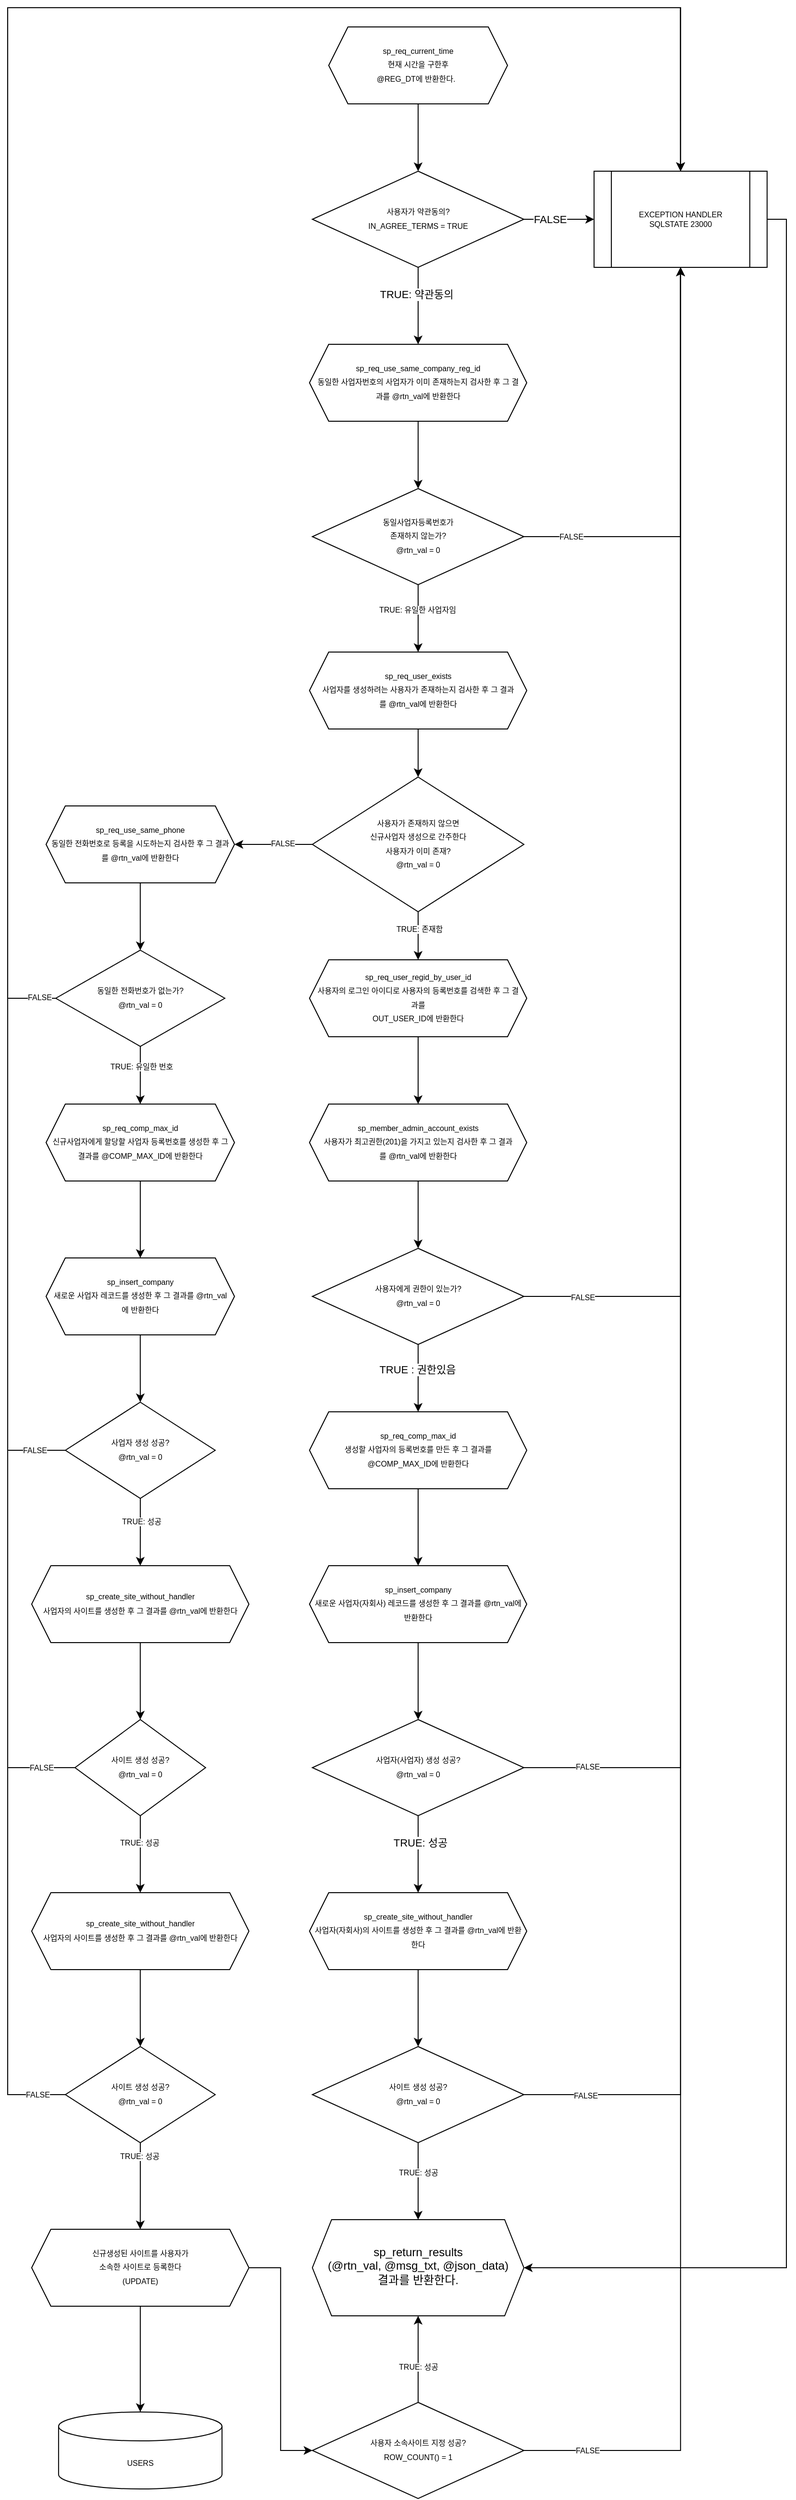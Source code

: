 <mxfile version="16.5.6" type="device"><diagram id="GoSXiqhEjkwd7hs7oLC1" name="Page-1"><mxGraphModel dx="4037" dy="7043" grid="1" gridSize="10" guides="1" tooltips="1" connect="1" arrows="1" fold="1" page="1" pageScale="1" pageWidth="827" pageHeight="1169" math="0" shadow="0"><root><mxCell id="0"/><mxCell id="1" parent="0"/><mxCell id="nqFcclDZsv5z8-_tzMHj-1" value="" style="edgeStyle=orthogonalEdgeStyle;rounded=0;orthogonalLoop=1;jettySize=auto;html=1;fontSize=8;entryX=0.5;entryY=0;entryDx=0;entryDy=0;" edge="1" parent="1" source="nqFcclDZsv5z8-_tzMHj-2" target="nqFcclDZsv5z8-_tzMHj-7"><mxGeometry relative="1" as="geometry"/></mxCell><mxCell id="nqFcclDZsv5z8-_tzMHj-2" value="&lt;span style=&quot;font-size: 8px&quot;&gt;sp_req_current_time&lt;/span&gt;&lt;br style=&quot;font-size: 8px&quot;&gt;&lt;span style=&quot;font-size: 8px&quot;&gt;현재 시간을 구한후&lt;/span&gt;&lt;br style=&quot;font-size: 8px&quot;&gt;&lt;span style=&quot;font-size: 8px&quot;&gt;@REG_DT에 반환한다.&amp;nbsp;&amp;nbsp;&lt;/span&gt;" style="shape=hexagon;perimeter=hexagonPerimeter2;whiteSpace=wrap;html=1;fixedSize=1;shadow=0;strokeWidth=1;spacing=6;spacingTop=-4;" vertex="1" parent="1"><mxGeometry x="-486.07" y="-3460" width="186" height="80" as="geometry"/></mxCell><mxCell id="nqFcclDZsv5z8-_tzMHj-3" value="" style="edgeStyle=orthogonalEdgeStyle;rounded=0;orthogonalLoop=1;jettySize=auto;html=1;entryX=0.5;entryY=0;entryDx=0;entryDy=0;" edge="1" parent="1" source="nqFcclDZsv5z8-_tzMHj-7" target="nqFcclDZsv5z8-_tzMHj-12"><mxGeometry relative="1" as="geometry"><mxPoint x="-360.07" y="-3150" as="targetPoint"/></mxGeometry></mxCell><mxCell id="nqFcclDZsv5z8-_tzMHj-4" value="TRUE: 약관동의" style="edgeLabel;html=1;align=center;verticalAlign=middle;resizable=0;points=[];" vertex="1" connectable="0" parent="nqFcclDZsv5z8-_tzMHj-3"><mxGeometry x="-0.298" y="-2" relative="1" as="geometry"><mxPoint as="offset"/></mxGeometry></mxCell><mxCell id="nqFcclDZsv5z8-_tzMHj-5" value="" style="edgeStyle=orthogonalEdgeStyle;rounded=0;orthogonalLoop=1;jettySize=auto;html=1;" edge="1" parent="1" source="nqFcclDZsv5z8-_tzMHj-7" target="nqFcclDZsv5z8-_tzMHj-9"><mxGeometry relative="1" as="geometry"><Array as="points"><mxPoint x="-260.07" y="-3260"/><mxPoint x="-260.07" y="-3260"/></Array></mxGeometry></mxCell><mxCell id="nqFcclDZsv5z8-_tzMHj-6" value="FALSE" style="edgeLabel;html=1;align=center;verticalAlign=middle;resizable=0;points=[];" vertex="1" connectable="0" parent="nqFcclDZsv5z8-_tzMHj-5"><mxGeometry x="-0.279" relative="1" as="geometry"><mxPoint as="offset"/></mxGeometry></mxCell><mxCell id="nqFcclDZsv5z8-_tzMHj-7" value="&lt;font style=&quot;font-size: 8px&quot;&gt;사용자가 약관동의?&lt;br&gt;IN_AGREE_TERMS = TRUE&lt;/font&gt;" style="rhombus;whiteSpace=wrap;html=1;shadow=0;strokeWidth=1;spacing=6;spacingTop=-4;" vertex="1" parent="1"><mxGeometry x="-503.07" y="-3310" width="220" height="100" as="geometry"/></mxCell><mxCell id="nqFcclDZsv5z8-_tzMHj-8" style="edgeStyle=orthogonalEdgeStyle;rounded=0;orthogonalLoop=1;jettySize=auto;html=1;exitX=1;exitY=0.5;exitDx=0;exitDy=0;entryX=1;entryY=0.5;entryDx=0;entryDy=0;fontSize=8;" edge="1" parent="1" source="nqFcclDZsv5z8-_tzMHj-9" target="nqFcclDZsv5z8-_tzMHj-10"><mxGeometry relative="1" as="geometry"><Array as="points"><mxPoint x="-10" y="-3260"/><mxPoint x="-10" y="-1130"/></Array></mxGeometry></mxCell><mxCell id="nqFcclDZsv5z8-_tzMHj-9" value="EXCEPTION HANDLER&lt;br&gt;SQLSTATE 23000" style="shape=process;whiteSpace=wrap;html=1;backgroundOutline=1;fontSize=8;" vertex="1" parent="1"><mxGeometry x="-210.07" y="-3310" width="180" height="100" as="geometry"/></mxCell><mxCell id="nqFcclDZsv5z8-_tzMHj-10" value="sp_return_results&lt;br&gt;(@rtn_val, @msg_txt, @json_data)&lt;br&gt;결과를 반환한다." style="shape=hexagon;perimeter=hexagonPerimeter2;whiteSpace=wrap;html=1;fixedSize=1;shadow=0;strokeWidth=1;spacing=6;spacingTop=-4;" vertex="1" parent="1"><mxGeometry x="-503.07" y="-1180" width="220" height="100" as="geometry"/></mxCell><mxCell id="nqFcclDZsv5z8-_tzMHj-11" value="" style="edgeStyle=orthogonalEdgeStyle;rounded=0;orthogonalLoop=1;jettySize=auto;html=1;" edge="1" parent="1" source="nqFcclDZsv5z8-_tzMHj-12" target="nqFcclDZsv5z8-_tzMHj-17"><mxGeometry relative="1" as="geometry"/></mxCell><mxCell id="nqFcclDZsv5z8-_tzMHj-12" value="&lt;span style=&quot;font-size: 8px&quot;&gt;sp_req_use_same_company_reg_id&lt;/span&gt;&lt;br style=&quot;font-size: 8px&quot;&gt;&lt;span style=&quot;font-size: 8px&quot;&gt;동일한 사업자번호의 사업자가 이미 존재하는지 검사한 후 그 결과를&amp;nbsp;@rtn_val에 반환한다&lt;/span&gt;" style="shape=hexagon;perimeter=hexagonPerimeter2;whiteSpace=wrap;html=1;fixedSize=1;shadow=0;strokeWidth=1;spacing=6;spacingTop=-4;" vertex="1" parent="1"><mxGeometry x="-506.07" y="-3130" width="226" height="80" as="geometry"/></mxCell><mxCell id="nqFcclDZsv5z8-_tzMHj-13" style="edgeStyle=orthogonalEdgeStyle;rounded=0;orthogonalLoop=1;jettySize=auto;html=1;entryX=0.5;entryY=1;entryDx=0;entryDy=0;fontSize=8;" edge="1" parent="1" source="nqFcclDZsv5z8-_tzMHj-17" target="nqFcclDZsv5z8-_tzMHj-9"><mxGeometry relative="1" as="geometry"/></mxCell><mxCell id="nqFcclDZsv5z8-_tzMHj-14" value="FALSE" style="edgeLabel;html=1;align=center;verticalAlign=middle;resizable=0;points=[];fontSize=8;" vertex="1" connectable="0" parent="nqFcclDZsv5z8-_tzMHj-13"><mxGeometry x="-0.782" relative="1" as="geometry"><mxPoint as="offset"/></mxGeometry></mxCell><mxCell id="nqFcclDZsv5z8-_tzMHj-15" value="" style="edgeStyle=orthogonalEdgeStyle;rounded=0;orthogonalLoop=1;jettySize=auto;html=1;fontSize=8;" edge="1" parent="1" source="nqFcclDZsv5z8-_tzMHj-17" target="nqFcclDZsv5z8-_tzMHj-19"><mxGeometry relative="1" as="geometry"/></mxCell><mxCell id="nqFcclDZsv5z8-_tzMHj-16" value="TRUE: 유일한 사업자임" style="edgeLabel;html=1;align=center;verticalAlign=middle;resizable=0;points=[];fontSize=8;" vertex="1" connectable="0" parent="nqFcclDZsv5z8-_tzMHj-15"><mxGeometry x="-0.258" y="-1" relative="1" as="geometry"><mxPoint as="offset"/></mxGeometry></mxCell><mxCell id="nqFcclDZsv5z8-_tzMHj-17" value="&lt;font style=&quot;font-size: 8px&quot;&gt;동일사업자등록번호가&lt;br&gt;존재하지 않는가?&lt;br&gt;@rtn_val = 0&lt;/font&gt;" style="rhombus;whiteSpace=wrap;html=1;shadow=0;strokeWidth=1;spacing=6;spacingTop=-4;" vertex="1" parent="1"><mxGeometry x="-503.07" y="-2980" width="220" height="100" as="geometry"/></mxCell><mxCell id="nqFcclDZsv5z8-_tzMHj-18" value="" style="edgeStyle=orthogonalEdgeStyle;rounded=0;orthogonalLoop=1;jettySize=auto;html=1;fontSize=8;" edge="1" parent="1" source="nqFcclDZsv5z8-_tzMHj-19" target="nqFcclDZsv5z8-_tzMHj-24"><mxGeometry relative="1" as="geometry"/></mxCell><mxCell id="nqFcclDZsv5z8-_tzMHj-19" value="&lt;span style=&quot;font-size: 8px&quot;&gt;sp_req_user_exists&lt;/span&gt;&lt;br style=&quot;font-size: 8px&quot;&gt;&lt;span style=&quot;font-size: 8px&quot;&gt;사업자를 생성하려는 사용자가 존재하는지 검사한 후 그 결과를&amp;nbsp;&lt;/span&gt;&lt;span style=&quot;font-size: 8px&quot;&gt;@rtn_val에 반환한다&lt;/span&gt;" style="shape=hexagon;perimeter=hexagonPerimeter2;whiteSpace=wrap;html=1;fixedSize=1;shadow=0;strokeWidth=1;spacing=6;spacingTop=-4;" vertex="1" parent="1"><mxGeometry x="-506.07" y="-2810" width="226" height="80" as="geometry"/></mxCell><mxCell id="nqFcclDZsv5z8-_tzMHj-20" value="" style="edgeStyle=orthogonalEdgeStyle;rounded=0;orthogonalLoop=1;jettySize=auto;html=1;fontSize=8;" edge="1" parent="1" source="nqFcclDZsv5z8-_tzMHj-24" target="nqFcclDZsv5z8-_tzMHj-26"><mxGeometry relative="1" as="geometry"/></mxCell><mxCell id="nqFcclDZsv5z8-_tzMHj-21" value="TRUE: 존재함" style="edgeLabel;html=1;align=center;verticalAlign=middle;resizable=0;points=[];fontSize=8;" vertex="1" connectable="0" parent="nqFcclDZsv5z8-_tzMHj-20"><mxGeometry x="-0.31" relative="1" as="geometry"><mxPoint x="1" as="offset"/></mxGeometry></mxCell><mxCell id="nqFcclDZsv5z8-_tzMHj-22" value="" style="edgeStyle=orthogonalEdgeStyle;rounded=0;orthogonalLoop=1;jettySize=auto;html=1;fontSize=8;" edge="1" parent="1" source="nqFcclDZsv5z8-_tzMHj-24" target="nqFcclDZsv5z8-_tzMHj-49"><mxGeometry relative="1" as="geometry"/></mxCell><mxCell id="nqFcclDZsv5z8-_tzMHj-23" value="FALSE" style="edgeLabel;html=1;align=center;verticalAlign=middle;resizable=0;points=[];fontSize=8;" vertex="1" connectable="0" parent="nqFcclDZsv5z8-_tzMHj-22"><mxGeometry x="-0.22" y="-1" relative="1" as="geometry"><mxPoint as="offset"/></mxGeometry></mxCell><mxCell id="nqFcclDZsv5z8-_tzMHj-24" value="&lt;span style=&quot;font-size: 8px&quot;&gt;사용자가 존재하지 않으면&lt;br&gt;신규사업자 생성으로 간주한다&lt;/span&gt;&lt;span style=&quot;font-size: 8px&quot;&gt;&lt;br&gt;사용자가 이미 존재?&lt;/span&gt;&lt;br&gt;&lt;span style=&quot;font-size: 8px&quot;&gt;@rtn_val = 0&lt;/span&gt;" style="rhombus;whiteSpace=wrap;html=1;shadow=0;strokeWidth=1;spacing=6;spacingTop=-4;" vertex="1" parent="1"><mxGeometry x="-503.07" y="-2680" width="220" height="140" as="geometry"/></mxCell><mxCell id="nqFcclDZsv5z8-_tzMHj-25" value="" style="edgeStyle=orthogonalEdgeStyle;rounded=0;orthogonalLoop=1;jettySize=auto;html=1;fontSize=8;" edge="1" parent="1" source="nqFcclDZsv5z8-_tzMHj-26" target="nqFcclDZsv5z8-_tzMHj-28"><mxGeometry relative="1" as="geometry"/></mxCell><mxCell id="nqFcclDZsv5z8-_tzMHj-26" value="&lt;span style=&quot;font-size: 8px&quot;&gt;sp_req_user_regid_by_user_id&lt;/span&gt;&lt;br style=&quot;font-size: 8px&quot;&gt;&lt;span style=&quot;font-size: 8px&quot;&gt;사용자의 로그인 아이디로 사용자의 등록번호를 검색한 후 그 결과를&lt;br&gt;OUT_USER_ID에 반환한다&lt;/span&gt;" style="shape=hexagon;perimeter=hexagonPerimeter2;whiteSpace=wrap;html=1;fixedSize=1;shadow=0;strokeWidth=1;spacing=6;spacingTop=-4;" vertex="1" parent="1"><mxGeometry x="-506.07" y="-2490" width="226" height="80" as="geometry"/></mxCell><mxCell id="nqFcclDZsv5z8-_tzMHj-27" value="" style="edgeStyle=orthogonalEdgeStyle;rounded=0;orthogonalLoop=1;jettySize=auto;html=1;fontSize=8;" edge="1" parent="1" source="nqFcclDZsv5z8-_tzMHj-28" target="nqFcclDZsv5z8-_tzMHj-32"><mxGeometry relative="1" as="geometry"/></mxCell><mxCell id="nqFcclDZsv5z8-_tzMHj-28" value="&lt;span style=&quot;font-size: 8px&quot;&gt;sp_member_admin_account_exists&lt;/span&gt;&lt;br style=&quot;font-size: 8px&quot;&gt;&lt;span style=&quot;font-size: 8px&quot;&gt;사용자가 최고권한(201)을 가지고 있는지 검사한 후 그 결과를&amp;nbsp;@rtn_val에 반환한다&lt;/span&gt;" style="shape=hexagon;perimeter=hexagonPerimeter2;whiteSpace=wrap;html=1;fixedSize=1;shadow=0;strokeWidth=1;spacing=6;spacingTop=-4;" vertex="1" parent="1"><mxGeometry x="-506.07" y="-2340" width="226" height="80" as="geometry"/></mxCell><mxCell id="nqFcclDZsv5z8-_tzMHj-29" style="edgeStyle=orthogonalEdgeStyle;rounded=0;orthogonalLoop=1;jettySize=auto;html=1;exitX=1;exitY=0.5;exitDx=0;exitDy=0;fontSize=8;" edge="1" parent="1" source="nqFcclDZsv5z8-_tzMHj-32" target="nqFcclDZsv5z8-_tzMHj-9"><mxGeometry relative="1" as="geometry"/></mxCell><mxCell id="nqFcclDZsv5z8-_tzMHj-30" value="FALSE" style="edgeLabel;html=1;align=center;verticalAlign=middle;resizable=0;points=[];fontSize=8;" vertex="1" connectable="0" parent="nqFcclDZsv5z8-_tzMHj-29"><mxGeometry x="-0.901" relative="1" as="geometry"><mxPoint y="1" as="offset"/></mxGeometry></mxCell><mxCell id="nqFcclDZsv5z8-_tzMHj-31" value="" style="edgeStyle=orthogonalEdgeStyle;rounded=0;orthogonalLoop=1;jettySize=auto;html=1;fontSize=8;" edge="1" parent="1" source="nqFcclDZsv5z8-_tzMHj-32" target="nqFcclDZsv5z8-_tzMHj-34"><mxGeometry relative="1" as="geometry"/></mxCell><mxCell id="nqFcclDZsv5z8-_tzMHj-87" value="TRUE : 권한있음" style="edgeLabel;html=1;align=center;verticalAlign=middle;resizable=0;points=[];" vertex="1" connectable="0" parent="nqFcclDZsv5z8-_tzMHj-31"><mxGeometry x="-0.276" y="-1" relative="1" as="geometry"><mxPoint as="offset"/></mxGeometry></mxCell><mxCell id="nqFcclDZsv5z8-_tzMHj-32" value="&lt;span style=&quot;font-size: 8px&quot;&gt;사용자에게 권한이 있는가?&lt;/span&gt;&lt;br&gt;&lt;span style=&quot;font-size: 8px&quot;&gt;@rtn_val = 0&lt;/span&gt;" style="rhombus;whiteSpace=wrap;html=1;shadow=0;strokeWidth=1;spacing=6;spacingTop=-4;" vertex="1" parent="1"><mxGeometry x="-503.07" y="-2190" width="220" height="100" as="geometry"/></mxCell><mxCell id="nqFcclDZsv5z8-_tzMHj-33" value="" style="edgeStyle=orthogonalEdgeStyle;rounded=0;orthogonalLoop=1;jettySize=auto;html=1;fontSize=8;" edge="1" parent="1" source="nqFcclDZsv5z8-_tzMHj-34" target="nqFcclDZsv5z8-_tzMHj-36"><mxGeometry relative="1" as="geometry"/></mxCell><mxCell id="nqFcclDZsv5z8-_tzMHj-34" value="&lt;span style=&quot;font-size: 8px&quot;&gt;sp_req_comp_max_id&lt;/span&gt;&lt;br style=&quot;font-size: 8px&quot;&gt;&lt;span style=&quot;font-size: 8px&quot;&gt;생성할 사업자의 등록번호를 만든 후 그 결과를 @COMP_MAX_ID에 반환한다&lt;/span&gt;" style="shape=hexagon;perimeter=hexagonPerimeter2;whiteSpace=wrap;html=1;fixedSize=1;shadow=0;strokeWidth=1;spacing=6;spacingTop=-4;" vertex="1" parent="1"><mxGeometry x="-506.07" y="-2020" width="226" height="80" as="geometry"/></mxCell><mxCell id="nqFcclDZsv5z8-_tzMHj-35" value="" style="edgeStyle=orthogonalEdgeStyle;rounded=0;orthogonalLoop=1;jettySize=auto;html=1;fontSize=8;" edge="1" parent="1" source="nqFcclDZsv5z8-_tzMHj-36" target="nqFcclDZsv5z8-_tzMHj-40"><mxGeometry relative="1" as="geometry"/></mxCell><mxCell id="nqFcclDZsv5z8-_tzMHj-36" value="&lt;span style=&quot;font-size: 8px&quot;&gt;sp_insert_company&lt;/span&gt;&lt;br style=&quot;font-size: 8px&quot;&gt;&lt;span style=&quot;font-size: 8px&quot;&gt;새로운 사업자(자회사) 레코드를 생성한 후 그 결과를&amp;nbsp;&lt;/span&gt;&lt;span style=&quot;font-size: 8px&quot;&gt;@rtn_val에 반환한다&lt;/span&gt;" style="shape=hexagon;perimeter=hexagonPerimeter2;whiteSpace=wrap;html=1;fixedSize=1;shadow=0;strokeWidth=1;spacing=6;spacingTop=-4;" vertex="1" parent="1"><mxGeometry x="-506.07" y="-1860" width="226" height="80" as="geometry"/></mxCell><mxCell id="nqFcclDZsv5z8-_tzMHj-37" style="edgeStyle=orthogonalEdgeStyle;rounded=0;orthogonalLoop=1;jettySize=auto;html=1;exitX=1;exitY=0.5;exitDx=0;exitDy=0;fontSize=8;" edge="1" parent="1" source="nqFcclDZsv5z8-_tzMHj-40" target="nqFcclDZsv5z8-_tzMHj-9"><mxGeometry relative="1" as="geometry"/></mxCell><mxCell id="nqFcclDZsv5z8-_tzMHj-38" value="FALSE" style="edgeLabel;html=1;align=center;verticalAlign=middle;resizable=0;points=[];fontSize=8;" vertex="1" connectable="0" parent="nqFcclDZsv5z8-_tzMHj-37"><mxGeometry x="-0.924" y="1" relative="1" as="geometry"><mxPoint as="offset"/></mxGeometry></mxCell><mxCell id="nqFcclDZsv5z8-_tzMHj-39" value="" style="edgeStyle=orthogonalEdgeStyle;rounded=0;orthogonalLoop=1;jettySize=auto;html=1;fontSize=8;" edge="1" parent="1" source="nqFcclDZsv5z8-_tzMHj-40" target="nqFcclDZsv5z8-_tzMHj-42"><mxGeometry relative="1" as="geometry"/></mxCell><mxCell id="nqFcclDZsv5z8-_tzMHj-88" value="TRUE: 성공" style="edgeLabel;html=1;align=center;verticalAlign=middle;resizable=0;points=[];" vertex="1" connectable="0" parent="nqFcclDZsv5z8-_tzMHj-39"><mxGeometry x="-0.296" y="2" relative="1" as="geometry"><mxPoint as="offset"/></mxGeometry></mxCell><mxCell id="nqFcclDZsv5z8-_tzMHj-40" value="&lt;span style=&quot;font-size: 8px&quot;&gt;사업자(사업자) 생성 성공?&lt;/span&gt;&lt;br&gt;&lt;span style=&quot;font-size: 8px&quot;&gt;@rtn_val = 0&lt;/span&gt;" style="rhombus;whiteSpace=wrap;html=1;shadow=0;strokeWidth=1;spacing=6;spacingTop=-4;" vertex="1" parent="1"><mxGeometry x="-503.07" y="-1700" width="220" height="100" as="geometry"/></mxCell><mxCell id="nqFcclDZsv5z8-_tzMHj-41" value="" style="edgeStyle=orthogonalEdgeStyle;rounded=0;orthogonalLoop=1;jettySize=auto;html=1;fontSize=8;" edge="1" parent="1" source="nqFcclDZsv5z8-_tzMHj-42" target="nqFcclDZsv5z8-_tzMHj-47"><mxGeometry relative="1" as="geometry"/></mxCell><mxCell id="nqFcclDZsv5z8-_tzMHj-42" value="&lt;span style=&quot;font-size: 8px&quot;&gt;sp_create_site_without_handler&lt;/span&gt;&lt;br style=&quot;font-size: 8px&quot;&gt;&lt;span style=&quot;font-size: 8px&quot;&gt;사업자(자회사)의 사이트를 생성한 후 그 결과를 @rtn_val에 반환한다&lt;/span&gt;" style="shape=hexagon;perimeter=hexagonPerimeter2;whiteSpace=wrap;html=1;fixedSize=1;shadow=0;strokeWidth=1;spacing=6;spacingTop=-4;" vertex="1" parent="1"><mxGeometry x="-506.07" y="-1520" width="226" height="80" as="geometry"/></mxCell><mxCell id="nqFcclDZsv5z8-_tzMHj-43" style="edgeStyle=orthogonalEdgeStyle;rounded=0;orthogonalLoop=1;jettySize=auto;html=1;fontSize=8;" edge="1" parent="1" source="nqFcclDZsv5z8-_tzMHj-47" target="nqFcclDZsv5z8-_tzMHj-9"><mxGeometry relative="1" as="geometry"/></mxCell><mxCell id="nqFcclDZsv5z8-_tzMHj-44" value="FALSE" style="edgeLabel;html=1;align=center;verticalAlign=middle;resizable=0;points=[];fontSize=8;" vertex="1" connectable="0" parent="nqFcclDZsv5z8-_tzMHj-43"><mxGeometry x="-0.938" y="-1" relative="1" as="geometry"><mxPoint as="offset"/></mxGeometry></mxCell><mxCell id="nqFcclDZsv5z8-_tzMHj-45" value="" style="edgeStyle=orthogonalEdgeStyle;rounded=0;orthogonalLoop=1;jettySize=auto;html=1;fontSize=8;" edge="1" parent="1" source="nqFcclDZsv5z8-_tzMHj-47" target="nqFcclDZsv5z8-_tzMHj-10"><mxGeometry relative="1" as="geometry"/></mxCell><mxCell id="nqFcclDZsv5z8-_tzMHj-46" value="TRUE: 성공" style="edgeLabel;html=1;align=center;verticalAlign=middle;resizable=0;points=[];fontSize=8;" vertex="1" connectable="0" parent="nqFcclDZsv5z8-_tzMHj-45"><mxGeometry x="-0.23" relative="1" as="geometry"><mxPoint as="offset"/></mxGeometry></mxCell><mxCell id="nqFcclDZsv5z8-_tzMHj-47" value="&lt;span style=&quot;font-size: 8px&quot;&gt;사이트 생성 성공?&lt;/span&gt;&lt;br&gt;&lt;span style=&quot;font-size: 8px&quot;&gt;@rtn_val = 0&lt;/span&gt;" style="rhombus;whiteSpace=wrap;html=1;shadow=0;strokeWidth=1;spacing=6;spacingTop=-4;" vertex="1" parent="1"><mxGeometry x="-503.07" y="-1360" width="220" height="100" as="geometry"/></mxCell><mxCell id="nqFcclDZsv5z8-_tzMHj-48" value="" style="edgeStyle=orthogonalEdgeStyle;rounded=0;orthogonalLoop=1;jettySize=auto;html=1;fontSize=8;" edge="1" parent="1" source="nqFcclDZsv5z8-_tzMHj-49" target="nqFcclDZsv5z8-_tzMHj-52"><mxGeometry relative="1" as="geometry"/></mxCell><mxCell id="nqFcclDZsv5z8-_tzMHj-49" value="&lt;span style=&quot;font-size: 8px&quot;&gt;sp_req_use_same_phone&lt;/span&gt;&lt;br style=&quot;font-size: 8px&quot;&gt;&lt;span style=&quot;font-size: 8px&quot;&gt;동일한 전화번호로 등록을 시도하는지 검사한 후 그 결과를&amp;nbsp;&lt;/span&gt;&lt;span style=&quot;font-size: 8px&quot;&gt;@rtn_val에 반환한다&lt;/span&gt;" style="shape=hexagon;perimeter=hexagonPerimeter2;whiteSpace=wrap;html=1;fixedSize=1;shadow=0;strokeWidth=1;spacing=6;spacingTop=-4;" vertex="1" parent="1"><mxGeometry x="-780.07" y="-2650" width="196" height="80" as="geometry"/></mxCell><mxCell id="nqFcclDZsv5z8-_tzMHj-50" value="" style="edgeStyle=orthogonalEdgeStyle;rounded=0;orthogonalLoop=1;jettySize=auto;html=1;fontSize=8;" edge="1" parent="1" source="nqFcclDZsv5z8-_tzMHj-52" target="nqFcclDZsv5z8-_tzMHj-56"><mxGeometry relative="1" as="geometry"/></mxCell><mxCell id="nqFcclDZsv5z8-_tzMHj-51" value="TRUE: 유일한 번호" style="edgeLabel;html=1;align=center;verticalAlign=middle;resizable=0;points=[];fontSize=8;" vertex="1" connectable="0" parent="nqFcclDZsv5z8-_tzMHj-50"><mxGeometry x="-0.325" y="1" relative="1" as="geometry"><mxPoint as="offset"/></mxGeometry></mxCell><mxCell id="nqFcclDZsv5z8-_tzMHj-52" value="&lt;span style=&quot;font-size: 8px&quot;&gt;동일한 전화번호가 없는가?&lt;/span&gt;&lt;br&gt;&lt;span style=&quot;font-size: 8px&quot;&gt;@rtn_val = 0&lt;/span&gt;" style="rhombus;whiteSpace=wrap;html=1;shadow=0;strokeWidth=1;spacing=6;spacingTop=-4;" vertex="1" parent="1"><mxGeometry x="-770" y="-2500" width="175.86" height="100" as="geometry"/></mxCell><mxCell id="nqFcclDZsv5z8-_tzMHj-53" style="edgeStyle=orthogonalEdgeStyle;rounded=0;orthogonalLoop=1;jettySize=auto;html=1;fontSize=8;entryX=0.5;entryY=0;entryDx=0;entryDy=0;exitX=0;exitY=0.5;exitDx=0;exitDy=0;" edge="1" parent="1" source="nqFcclDZsv5z8-_tzMHj-52" target="nqFcclDZsv5z8-_tzMHj-9"><mxGeometry relative="1" as="geometry"><mxPoint x="-1000.07" y="-1580" as="sourcePoint"/><mxPoint x="-180.07" y="-3350" as="targetPoint"/><Array as="points"><mxPoint x="-820.07" y="-2450"/><mxPoint x="-820.07" y="-3480"/><mxPoint x="-120.07" y="-3480"/></Array></mxGeometry></mxCell><mxCell id="nqFcclDZsv5z8-_tzMHj-54" value="FALSE" style="edgeLabel;html=1;align=center;verticalAlign=middle;resizable=0;points=[];fontSize=8;" vertex="1" connectable="0" parent="nqFcclDZsv5z8-_tzMHj-53"><mxGeometry x="-0.982" y="-1" relative="1" as="geometry"><mxPoint as="offset"/></mxGeometry></mxCell><mxCell id="nqFcclDZsv5z8-_tzMHj-55" value="" style="edgeStyle=orthogonalEdgeStyle;rounded=0;orthogonalLoop=1;jettySize=auto;html=1;fontSize=8;" edge="1" parent="1" source="nqFcclDZsv5z8-_tzMHj-56" target="nqFcclDZsv5z8-_tzMHj-58"><mxGeometry relative="1" as="geometry"/></mxCell><mxCell id="nqFcclDZsv5z8-_tzMHj-56" value="&lt;span style=&quot;font-size: 8px&quot;&gt;sp_req_comp_max_id&lt;/span&gt;&lt;br style=&quot;font-size: 8px&quot;&gt;&lt;span style=&quot;font-size: 8px&quot;&gt;신규사업자에게 할당할 사업자 등록번호를 생성한 후 그 결과를 @COMP_MAX_ID에 반환한다&lt;/span&gt;" style="shape=hexagon;perimeter=hexagonPerimeter2;whiteSpace=wrap;html=1;fixedSize=1;shadow=0;strokeWidth=1;spacing=6;spacingTop=-4;" vertex="1" parent="1"><mxGeometry x="-780.07" y="-2340" width="196" height="80" as="geometry"/></mxCell><mxCell id="nqFcclDZsv5z8-_tzMHj-57" value="" style="edgeStyle=orthogonalEdgeStyle;rounded=0;orthogonalLoop=1;jettySize=auto;html=1;fontSize=8;" edge="1" parent="1" source="nqFcclDZsv5z8-_tzMHj-58" target="nqFcclDZsv5z8-_tzMHj-61"><mxGeometry relative="1" as="geometry"/></mxCell><mxCell id="nqFcclDZsv5z8-_tzMHj-58" value="&lt;span style=&quot;font-size: 8px&quot;&gt;sp_insert_company&lt;/span&gt;&lt;br style=&quot;font-size: 8px&quot;&gt;&lt;span style=&quot;font-size: 8px&quot;&gt;새로운 사업자 레코드를 생성한 후 그 결과를&amp;nbsp;&lt;/span&gt;&lt;span style=&quot;font-size: 8px&quot;&gt;@rtn_val에 반환한다&lt;/span&gt;" style="shape=hexagon;perimeter=hexagonPerimeter2;whiteSpace=wrap;html=1;fixedSize=1;shadow=0;strokeWidth=1;spacing=6;spacingTop=-4;" vertex="1" parent="1"><mxGeometry x="-780.07" y="-2180" width="196" height="80" as="geometry"/></mxCell><mxCell id="nqFcclDZsv5z8-_tzMHj-59" value="" style="edgeStyle=orthogonalEdgeStyle;rounded=0;orthogonalLoop=1;jettySize=auto;html=1;fontSize=8;" edge="1" parent="1" source="nqFcclDZsv5z8-_tzMHj-61" target="nqFcclDZsv5z8-_tzMHj-63"><mxGeometry relative="1" as="geometry"/></mxCell><mxCell id="nqFcclDZsv5z8-_tzMHj-60" value="TRUE: 성공" style="edgeLabel;html=1;align=center;verticalAlign=middle;resizable=0;points=[];fontSize=8;" vertex="1" connectable="0" parent="nqFcclDZsv5z8-_tzMHj-59"><mxGeometry x="-0.321" y="1" relative="1" as="geometry"><mxPoint as="offset"/></mxGeometry></mxCell><mxCell id="nqFcclDZsv5z8-_tzMHj-61" value="&lt;span style=&quot;font-size: 8px&quot;&gt;사업자 생성 성공?&lt;/span&gt;&lt;br&gt;&lt;span style=&quot;font-size: 8px&quot;&gt;@rtn_val = 0&lt;/span&gt;" style="rhombus;whiteSpace=wrap;html=1;shadow=0;strokeWidth=1;spacing=6;spacingTop=-4;" vertex="1" parent="1"><mxGeometry x="-760" y="-2030" width="155.86" height="100" as="geometry"/></mxCell><mxCell id="nqFcclDZsv5z8-_tzMHj-62" value="" style="edgeStyle=orthogonalEdgeStyle;rounded=0;orthogonalLoop=1;jettySize=auto;html=1;fontSize=8;" edge="1" parent="1" source="nqFcclDZsv5z8-_tzMHj-63" target="nqFcclDZsv5z8-_tzMHj-66"><mxGeometry relative="1" as="geometry"/></mxCell><mxCell id="nqFcclDZsv5z8-_tzMHj-63" value="&lt;span style=&quot;font-size: 8px&quot;&gt;sp_create_site_without_handler&lt;/span&gt;&lt;br style=&quot;font-size: 8px&quot;&gt;&lt;span style=&quot;font-size: 8px&quot;&gt;사업자의 사이트를 생성한 후 그 결과를 @rtn_val에 반환한다&lt;/span&gt;" style="shape=hexagon;perimeter=hexagonPerimeter2;whiteSpace=wrap;html=1;fixedSize=1;shadow=0;strokeWidth=1;spacing=6;spacingTop=-4;" vertex="1" parent="1"><mxGeometry x="-795.07" y="-1860" width="226" height="80" as="geometry"/></mxCell><mxCell id="nqFcclDZsv5z8-_tzMHj-64" value="" style="edgeStyle=orthogonalEdgeStyle;rounded=0;orthogonalLoop=1;jettySize=auto;html=1;fontSize=8;" edge="1" parent="1" source="nqFcclDZsv5z8-_tzMHj-66" target="nqFcclDZsv5z8-_tzMHj-68"><mxGeometry relative="1" as="geometry"/></mxCell><mxCell id="nqFcclDZsv5z8-_tzMHj-65" value="TRUE: 성공" style="edgeLabel;html=1;align=center;verticalAlign=middle;resizable=0;points=[];fontSize=8;" vertex="1" connectable="0" parent="nqFcclDZsv5z8-_tzMHj-64"><mxGeometry x="-0.3" y="-1" relative="1" as="geometry"><mxPoint as="offset"/></mxGeometry></mxCell><mxCell id="nqFcclDZsv5z8-_tzMHj-66" value="&lt;span style=&quot;font-size: 8px&quot;&gt;사이트 생성 성공?&lt;/span&gt;&lt;br&gt;&lt;span style=&quot;font-size: 8px&quot;&gt;@rtn_val = 0&lt;/span&gt;" style="rhombus;whiteSpace=wrap;html=1;shadow=0;strokeWidth=1;spacing=6;spacingTop=-4;" vertex="1" parent="1"><mxGeometry x="-750" y="-1700" width="135.86" height="100" as="geometry"/></mxCell><mxCell id="nqFcclDZsv5z8-_tzMHj-67" value="" style="edgeStyle=orthogonalEdgeStyle;rounded=0;orthogonalLoop=1;jettySize=auto;html=1;fontSize=8;" edge="1" parent="1" source="nqFcclDZsv5z8-_tzMHj-68" target="nqFcclDZsv5z8-_tzMHj-71"><mxGeometry relative="1" as="geometry"/></mxCell><mxCell id="nqFcclDZsv5z8-_tzMHj-68" value="&lt;span style=&quot;font-size: 8px&quot;&gt;sp_create_site_without_handler&lt;/span&gt;&lt;br style=&quot;font-size: 8px&quot;&gt;&lt;span style=&quot;font-size: 8px&quot;&gt;사업자의 사이트를 생성한 후 그 결과를 @rtn_val에 반환한다&lt;/span&gt;" style="shape=hexagon;perimeter=hexagonPerimeter2;whiteSpace=wrap;html=1;fixedSize=1;shadow=0;strokeWidth=1;spacing=6;spacingTop=-4;" vertex="1" parent="1"><mxGeometry x="-795.07" y="-1520" width="226" height="80" as="geometry"/></mxCell><mxCell id="nqFcclDZsv5z8-_tzMHj-69" value="" style="edgeStyle=orthogonalEdgeStyle;rounded=0;orthogonalLoop=1;jettySize=auto;html=1;fontSize=8;" edge="1" parent="1" source="nqFcclDZsv5z8-_tzMHj-71" target="nqFcclDZsv5z8-_tzMHj-74"><mxGeometry relative="1" as="geometry"/></mxCell><mxCell id="nqFcclDZsv5z8-_tzMHj-70" value="TRUE: 성공" style="edgeLabel;html=1;align=center;verticalAlign=middle;resizable=0;points=[];fontSize=8;" vertex="1" connectable="0" parent="nqFcclDZsv5z8-_tzMHj-69"><mxGeometry x="-0.704" y="-1" relative="1" as="geometry"><mxPoint as="offset"/></mxGeometry></mxCell><mxCell id="nqFcclDZsv5z8-_tzMHj-71" value="&lt;span style=&quot;font-size: 8px&quot;&gt;사이트 생성 성공?&lt;/span&gt;&lt;br&gt;&lt;span style=&quot;font-size: 8px&quot;&gt;@rtn_val = 0&lt;/span&gt;" style="rhombus;whiteSpace=wrap;html=1;shadow=0;strokeWidth=1;spacing=6;spacingTop=-4;" vertex="1" parent="1"><mxGeometry x="-760" y="-1360" width="155.86" height="100" as="geometry"/></mxCell><mxCell id="nqFcclDZsv5z8-_tzMHj-72" value="" style="edgeStyle=orthogonalEdgeStyle;rounded=0;orthogonalLoop=1;jettySize=auto;html=1;fontSize=8;" edge="1" parent="1" source="nqFcclDZsv5z8-_tzMHj-74" target="nqFcclDZsv5z8-_tzMHj-75"><mxGeometry relative="1" as="geometry"/></mxCell><mxCell id="nqFcclDZsv5z8-_tzMHj-73" value="" style="edgeStyle=orthogonalEdgeStyle;rounded=0;orthogonalLoop=1;jettySize=auto;html=1;fontSize=8;entryX=0;entryY=0.5;entryDx=0;entryDy=0;" edge="1" parent="1" source="nqFcclDZsv5z8-_tzMHj-74" target="nqFcclDZsv5z8-_tzMHj-80"><mxGeometry relative="1" as="geometry"/></mxCell><mxCell id="nqFcclDZsv5z8-_tzMHj-74" value="&lt;span style=&quot;font-size: 8px&quot;&gt;신규생성된 사이트를 사용자가&lt;br&gt;소속한 사이트로 등록한다&lt;br&gt;(UPDATE)&lt;br&gt;&lt;/span&gt;" style="shape=hexagon;perimeter=hexagonPerimeter2;whiteSpace=wrap;html=1;fixedSize=1;shadow=0;strokeWidth=1;spacing=6;spacingTop=-4;" vertex="1" parent="1"><mxGeometry x="-795.07" y="-1170" width="226" height="80" as="geometry"/></mxCell><mxCell id="nqFcclDZsv5z8-_tzMHj-75" value="USERS" style="shape=cylinder3;whiteSpace=wrap;html=1;boundedLbl=1;backgroundOutline=1;size=15;fontSize=8;" vertex="1" parent="1"><mxGeometry x="-767.07" y="-980" width="170" height="80" as="geometry"/></mxCell><mxCell id="nqFcclDZsv5z8-_tzMHj-76" value="" style="edgeStyle=orthogonalEdgeStyle;rounded=0;orthogonalLoop=1;jettySize=auto;html=1;fontSize=8;" edge="1" parent="1" source="nqFcclDZsv5z8-_tzMHj-80" target="nqFcclDZsv5z8-_tzMHj-10"><mxGeometry relative="1" as="geometry"/></mxCell><mxCell id="nqFcclDZsv5z8-_tzMHj-77" value="TRUE: 성공" style="edgeLabel;html=1;align=center;verticalAlign=middle;resizable=0;points=[];fontSize=8;" vertex="1" connectable="0" parent="nqFcclDZsv5z8-_tzMHj-76"><mxGeometry x="-0.183" relative="1" as="geometry"><mxPoint as="offset"/></mxGeometry></mxCell><mxCell id="nqFcclDZsv5z8-_tzMHj-78" style="edgeStyle=orthogonalEdgeStyle;rounded=0;orthogonalLoop=1;jettySize=auto;html=1;entryX=0.5;entryY=1;entryDx=0;entryDy=0;fontSize=8;" edge="1" parent="1" source="nqFcclDZsv5z8-_tzMHj-80" target="nqFcclDZsv5z8-_tzMHj-9"><mxGeometry relative="1" as="geometry"/></mxCell><mxCell id="nqFcclDZsv5z8-_tzMHj-79" value="FALSE" style="edgeLabel;html=1;align=center;verticalAlign=middle;resizable=0;points=[];fontSize=8;" vertex="1" connectable="0" parent="nqFcclDZsv5z8-_tzMHj-78"><mxGeometry x="-0.946" relative="1" as="geometry"><mxPoint as="offset"/></mxGeometry></mxCell><mxCell id="nqFcclDZsv5z8-_tzMHj-80" value="&lt;span style=&quot;font-size: 8px&quot;&gt;사용자 소속사이트 지정 성공?&lt;br&gt;ROW_COUNT() = 1&lt;br&gt;&lt;/span&gt;" style="rhombus;whiteSpace=wrap;html=1;shadow=0;strokeWidth=1;spacing=6;spacingTop=-4;" vertex="1" parent="1"><mxGeometry x="-503.07" y="-990" width="220" height="100" as="geometry"/></mxCell><mxCell id="nqFcclDZsv5z8-_tzMHj-81" style="edgeStyle=orthogonalEdgeStyle;rounded=0;orthogonalLoop=1;jettySize=auto;html=1;fontSize=8;entryX=0.5;entryY=0;entryDx=0;entryDy=0;exitX=0;exitY=0.5;exitDx=0;exitDy=0;" edge="1" parent="1" source="nqFcclDZsv5z8-_tzMHj-61" target="nqFcclDZsv5z8-_tzMHj-9"><mxGeometry relative="1" as="geometry"><mxPoint x="-790" y="-1980" as="sourcePoint"/><mxPoint x="-110.07" y="-3300" as="targetPoint"/><Array as="points"><mxPoint x="-820" y="-1980"/><mxPoint x="-820" y="-3480"/><mxPoint x="-120" y="-3480"/></Array></mxGeometry></mxCell><mxCell id="nqFcclDZsv5z8-_tzMHj-82" value="FALSE" style="edgeLabel;html=1;align=center;verticalAlign=middle;resizable=0;points=[];fontSize=8;" vertex="1" connectable="0" parent="nqFcclDZsv5z8-_tzMHj-81"><mxGeometry x="-0.982" y="-1" relative="1" as="geometry"><mxPoint x="-10" y="1" as="offset"/></mxGeometry></mxCell><mxCell id="nqFcclDZsv5z8-_tzMHj-83" style="edgeStyle=orthogonalEdgeStyle;rounded=0;orthogonalLoop=1;jettySize=auto;html=1;fontSize=8;entryX=0.5;entryY=0;entryDx=0;entryDy=0;exitX=0;exitY=0.5;exitDx=0;exitDy=0;" edge="1" parent="1" source="nqFcclDZsv5z8-_tzMHj-66" target="nqFcclDZsv5z8-_tzMHj-9"><mxGeometry relative="1" as="geometry"><mxPoint x="-750" y="-1970.0" as="sourcePoint"/><mxPoint x="-110.07" y="-3300" as="targetPoint"/><Array as="points"><mxPoint x="-820" y="-1650"/><mxPoint x="-820" y="-3480"/><mxPoint x="-120" y="-3480"/></Array></mxGeometry></mxCell><mxCell id="nqFcclDZsv5z8-_tzMHj-84" value="FALSE" style="edgeLabel;html=1;align=center;verticalAlign=middle;resizable=0;points=[];fontSize=8;" vertex="1" connectable="0" parent="nqFcclDZsv5z8-_tzMHj-83"><mxGeometry x="-0.982" y="-1" relative="1" as="geometry"><mxPoint x="-10" y="1" as="offset"/></mxGeometry></mxCell><mxCell id="nqFcclDZsv5z8-_tzMHj-85" style="edgeStyle=orthogonalEdgeStyle;rounded=0;orthogonalLoop=1;jettySize=auto;html=1;fontSize=8;entryX=0.5;entryY=0;entryDx=0;entryDy=0;exitX=0;exitY=0.5;exitDx=0;exitDy=0;" edge="1" parent="1" source="nqFcclDZsv5z8-_tzMHj-71" target="nqFcclDZsv5z8-_tzMHj-9"><mxGeometry relative="1" as="geometry"><mxPoint x="-740" y="-1640" as="sourcePoint"/><mxPoint x="-110.07" y="-3300" as="targetPoint"/><Array as="points"><mxPoint x="-820" y="-1310"/><mxPoint x="-820" y="-3480"/><mxPoint x="-120" y="-3480"/></Array></mxGeometry></mxCell><mxCell id="nqFcclDZsv5z8-_tzMHj-86" value="FALSE" style="edgeLabel;html=1;align=center;verticalAlign=middle;resizable=0;points=[];fontSize=8;" vertex="1" connectable="0" parent="nqFcclDZsv5z8-_tzMHj-85"><mxGeometry x="-0.982" y="-1" relative="1" as="geometry"><mxPoint x="-1" y="1" as="offset"/></mxGeometry></mxCell></root></mxGraphModel></diagram></mxfile>